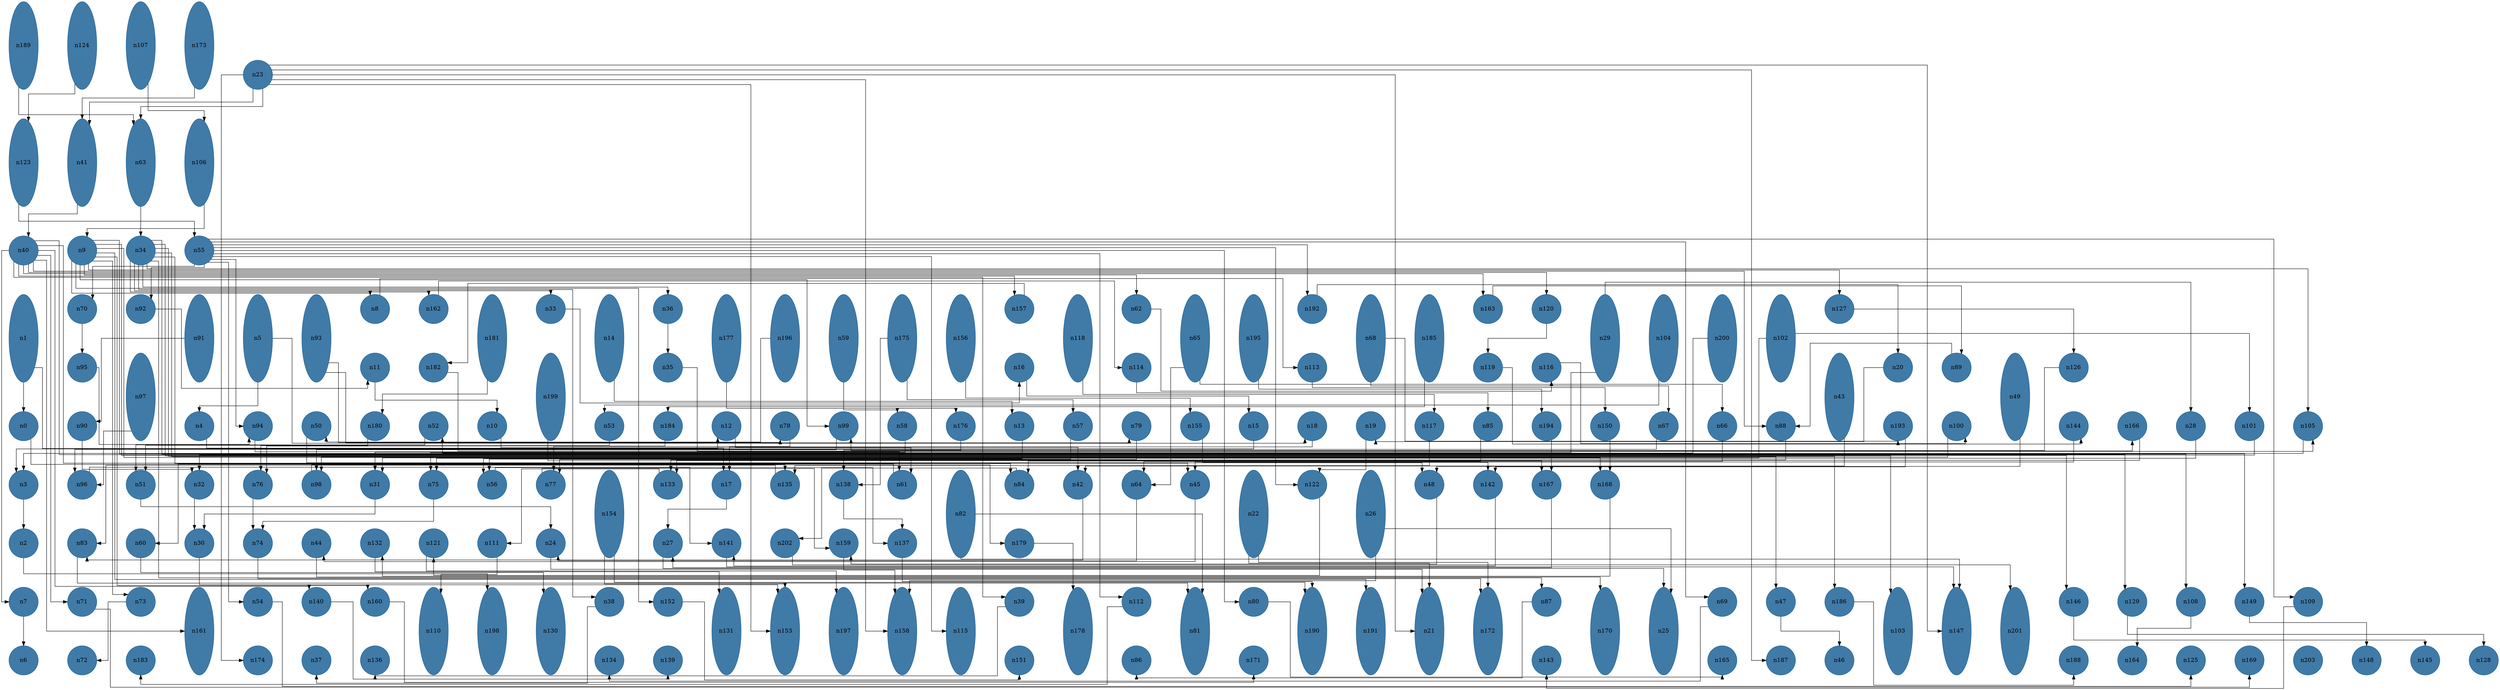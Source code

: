 //do not use DOT to generate pdf use NEATO or FDP
digraph{
layout="neato";
splines="ortho";
n189[shape="ellipse", style="filled", color="#004E8ABF", pos="0,23!", height="3", width="1"];
n189 -> n63;
n124[shape="ellipse", style="filled", color="#004E8ABF", pos="2,23!", height="3", width="1"];
n124 -> n123;
n107[shape="ellipse", style="filled", color="#004E8ABF", pos="4,23!", height="3", width="1"];
n107 -> n106;
n173[shape="ellipse", style="filled", color="#004E8ABF", pos="6,23!", height="3", width="1"];
n173 -> n41;
n23[shape="ellipse", style="filled", color="#004E8ABF", pos="8,22!", height="1", width="1"];
n23 -> n187;
n23 -> n174;
n23 -> n153;
n23 -> n147;
n23 -> n158;
n23 -> n41;
n23 -> n63;
n23 -> n21;
n123[shape="ellipse", style="filled", color="#004E8ABF", pos="0,19!", height="3", width="1"];
n123 -> n55;
n41[shape="ellipse", style="filled", color="#004E8ABF", pos="2,19!", height="3", width="1"];
n41 -> n40;
n63[shape="ellipse", style="filled", color="#004E8ABF", pos="4,19!", height="3", width="1"];
n63 -> n34;
n106[shape="ellipse", style="filled", color="#004E8ABF", pos="6,19!", height="3", width="1"];
n106 -> n9;
n40[shape="ellipse", style="filled", color="#004E8ABF", pos="0,16!", height="1", width="1"];
n40 -> n163;
n40 -> n120;
n40 -> n39;
n40 -> n157;
n40 -> n129;
n40 -> n71;
n40 -> n7;
n40 -> n161;
n40 -> n140;
n40 -> n45;
n40 -> n88;
n9[shape="ellipse", style="filled", color="#004E8ABF", pos="2,16!", height="1", width="1"];
n9 -> n152;
n9 -> n168;
n9 -> n146;
n9 -> n191;
n9 -> n8;
n9 -> n149;
n9 -> n127;
n9 -> n62;
n9 -> n73;
n9 -> n160;
n9 -> n99;
n34[shape="ellipse", style="filled", color="#004E8ABF", pos="4,16!", height="1", width="1"];
n34 -> n36;
n34 -> n47;
n34 -> n38;
n34 -> n186;
n34 -> n103;
n34 -> n108;
n34 -> n105;
n34 -> n84;
n34 -> n87;
n34 -> n162;
n34 -> n33;
n55[shape="ellipse", style="filled", color="#004E8ABF", pos="6,16!", height="1", width="1"];
n55 -> n69;
n55 -> n122;
n55 -> n115;
n55 -> n70;
n55 -> n112;
n55 -> n92;
n55 -> n80;
n55 -> n94;
n55 -> n54;
n55 -> n109;
n55 -> n192;
n1[shape="ellipse", style="filled", color="#004E8ABF", pos="0,13!", height="3", width="1"];
n1 -> n0;
n1 -> n12;
n70[shape="ellipse", style="filled", color="#004E8ABF", pos="2,14!", height="1", width="1"];
n70 -> n95;
n92[shape="ellipse", style="filled", color="#004E8ABF", pos="4,14!", height="1", width="1"];
n92 -> n11;
n91[shape="ellipse", style="filled", color="#004E8ABF", pos="6,13!", height="3", width="1"];
n91 -> n90;
n5[shape="ellipse", style="filled", color="#004E8ABF", pos="8,13!", height="3", width="1"];
n5 -> n18;
n5 -> n4;
n93[shape="ellipse", style="filled", color="#004E8ABF", pos="10,13!", height="3", width="1"];
n93 -> n79;
n93 -> n78;
n8[shape="ellipse", style="filled", color="#004E8ABF", pos="12,14!", height="1", width="1"];
n8 -> n113;
n162[shape="ellipse", style="filled", color="#004E8ABF", pos="14,14!", height="1", width="1"];
n162 -> n114;
n181[shape="ellipse", style="filled", color="#004E8ABF", pos="16,13!", height="3", width="1"];
n181 -> n180;
n33[shape="ellipse", style="filled", color="#004E8ABF", pos="18,14!", height="1", width="1"];
n33 -> n16;
n14[shape="ellipse", style="filled", color="#004E8ABF", pos="20,13!", height="3", width="1"];
n14 -> n13;
n36[shape="ellipse", style="filled", color="#004E8ABF", pos="22,14!", height="1", width="1"];
n36 -> n35;
n177[shape="ellipse", style="filled", color="#004E8ABF", pos="24,13!", height="3", width="1"];
n177 -> n176;
n196[shape="ellipse", style="filled", color="#004E8ABF", pos="26,13!", height="3", width="1"];
n196 -> n50;
n59[shape="ellipse", style="filled", color="#004E8ABF", pos="28,13!", height="3", width="1"];
n59 -> n58;
n175[shape="ellipse", style="filled", color="#004E8ABF", pos="30,13!", height="3", width="1"];
n175 -> n57;
n175 -> n138;
n156[shape="ellipse", style="filled", color="#004E8ABF", pos="32,13!", height="3", width="1"];
n156 -> n155;
n157[shape="ellipse", style="filled", color="#004E8ABF", pos="34,14!", height="1", width="1"];
n157 -> n182;
n118[shape="ellipse", style="filled", color="#004E8ABF", pos="36,13!", height="3", width="1"];
n118 -> n117;
n62[shape="ellipse", style="filled", color="#004E8ABF", pos="38,14!", height="1", width="1"];
n62 -> n116;
n65[shape="ellipse", style="filled", color="#004E8ABF", pos="40,13!", height="3", width="1"];
n65 -> n64;
n65 -> n66;
n195[shape="ellipse", style="filled", color="#004E8ABF", pos="42,13!", height="3", width="1"];
n195 -> n194;
n192[shape="ellipse", style="filled", color="#004E8ABF", pos="44,14!", height="1", width="1"];
n192 -> n20;
n68[shape="ellipse", style="filled", color="#004E8ABF", pos="46,13!", height="3", width="1"];
n68 -> n67;
n68 -> n193;
n185[shape="ellipse", style="filled", color="#004E8ABF", pos="48,13!", height="3", width="1"];
n185 -> n184;
n163[shape="ellipse", style="filled", color="#004E8ABF", pos="50,14!", height="1", width="1"];
n163 -> n89;
n120[shape="ellipse", style="filled", color="#004E8ABF", pos="52,14!", height="1", width="1"];
n120 -> n119;
n29[shape="ellipse", style="filled", color="#004E8ABF", pos="54,13!", height="3", width="1"];
n29 -> n28;
n29 -> n75;
n104[shape="ellipse", style="filled", color="#004E8ABF", pos="56,13!", height="3", width="1"];
n104 -> n53;
n200[shape="ellipse", style="filled", color="#004E8ABF", pos="58,13!", height="3", width="1"];
n200 -> n52;
n102[shape="ellipse", style="filled", color="#004E8ABF", pos="60,13!", height="3", width="1"];
n102 -> n101;
n102 -> n31;
n127[shape="ellipse", style="filled", color="#004E8ABF", pos="62,14!", height="1", width="1"];
n127 -> n126;
n95[shape="ellipse", style="filled", color="#004E8ABF", pos="2,12!", height="1", width="1"];
n95 -> n94;
n97[shape="ellipse", style="filled", color="#004E8ABF", pos="4,11!", height="3", width="1"];
n97 -> n96;
n11[shape="ellipse", style="filled", color="#004E8ABF", pos="12,12!", height="1", width="1"];
n11 -> n10;
n182[shape="ellipse", style="filled", color="#004E8ABF", pos="14,12!", height="1", width="1"];
n182 -> n166;
n199[shape="ellipse", style="filled", color="#004E8ABF", pos="18,11!", height="3", width="1"];
n199 -> n167;
n35[shape="ellipse", style="filled", color="#004E8ABF", pos="22,12!", height="1", width="1"];
n35 -> n105;
n16[shape="ellipse", style="filled", color="#004E8ABF", pos="34,12!", height="1", width="1"];
n16 -> n15;
n114[shape="ellipse", style="filled", color="#004E8ABF", pos="38,12!", height="1", width="1"];
n114 -> n85;
n113[shape="ellipse", style="filled", color="#004E8ABF", pos="44,12!", height="1", width="1"];
n113 -> n150;
n119[shape="ellipse", style="filled", color="#004E8ABF", pos="50,12!", height="1", width="1"];
n119 -> n144;
n116[shape="ellipse", style="filled", color="#004E8ABF", pos="52,12!", height="1", width="1"];
n116 -> n100;
n43[shape="ellipse", style="filled", color="#004E8ABF", pos="62,11!", height="3", width="1"];
n43 -> n42;
n20[shape="ellipse", style="filled", color="#004E8ABF", pos="64,12!", height="1", width="1"];
n20 -> n19;
n89[shape="ellipse", style="filled", color="#004E8ABF", pos="66,12!", height="1", width="1"];
n89 -> n88;
n49[shape="ellipse", style="filled", color="#004E8ABF", pos="68,11!", height="3", width="1"];
n49 -> n48;
n126[shape="ellipse", style="filled", color="#004E8ABF", pos="70,12!", height="1", width="1"];
n126 -> n99;
n0[shape="ellipse", style="filled", color="#004E8ABF", pos="0,10!", height="1", width="1"];
n0 -> n135;
n90[shape="ellipse", style="filled", color="#004E8ABF", pos="2,10!", height="1", width="1"];
n90 -> n32;
n4[shape="ellipse", style="filled", color="#004E8ABF", pos="6,10!", height="1", width="1"];
n4 -> n17;
n94[shape="ellipse", style="filled", color="#004E8ABF", pos="8,10!", height="1", width="1"];
n94 -> n61;
n50[shape="ellipse", style="filled", color="#004E8ABF", pos="10,10!", height="1", width="1"];
n50 -> n48;
n180[shape="ellipse", style="filled", color="#004E8ABF", pos="12,10!", height="1", width="1"];
n180 -> n76;
n52[shape="ellipse", style="filled", color="#004E8ABF", pos="14,10!", height="1", width="1"];
n52 -> n51;
n10[shape="ellipse", style="filled", color="#004E8ABF", pos="16,10!", height="1", width="1"];
n10 -> n61;
n53[shape="ellipse", style="filled", color="#004E8ABF", pos="20,10!", height="1", width="1"];
n53 -> n51;
n184[shape="ellipse", style="filled", color="#004E8ABF", pos="22,10!", height="1", width="1"];
n184 -> n76;
n12[shape="ellipse", style="filled", color="#004E8ABF", pos="24,10!", height="1", width="1"];
n12 -> n42;
n78[shape="ellipse", style="filled", color="#004E8ABF", pos="26,10!", height="1", width="1"];
n78 -> n77;
n99[shape="ellipse", style="filled", color="#004E8ABF", pos="28,10!", height="1", width="1"];
n99 -> n98;
n58[shape="ellipse", style="filled", color="#004E8ABF", pos="30,10!", height="1", width="1"];
n58 -> n31;
n176[shape="ellipse", style="filled", color="#004E8ABF", pos="32,10!", height="1", width="1"];
n176 -> n138;
n13[shape="ellipse", style="filled", color="#004E8ABF", pos="34,10!", height="1", width="1"];
n13 -> n56;
n57[shape="ellipse", style="filled", color="#004E8ABF", pos="36,10!", height="1", width="1"];
n57 -> n56;
n79[shape="ellipse", style="filled", color="#004E8ABF", pos="38,10!", height="1", width="1"];
n79 -> n77;
n155[shape="ellipse", style="filled", color="#004E8ABF", pos="40,10!", height="1", width="1"];
n155 -> n142;
n15[shape="ellipse", style="filled", color="#004E8ABF", pos="42,10!", height="1", width="1"];
n15 -> n3;
n18[shape="ellipse", style="filled", color="#004E8ABF", pos="44,10!", height="1", width="1"];
n18 -> n17;
n19[shape="ellipse", style="filled", color="#004E8ABF", pos="46,10!", height="1", width="1"];
n19 -> n122;
n117[shape="ellipse", style="filled", color="#004E8ABF", pos="48,10!", height="1", width="1"];
n117 -> n135;
n85[shape="ellipse", style="filled", color="#004E8ABF", pos="50,10!", height="1", width="1"];
n85 -> n84;
n194[shape="ellipse", style="filled", color="#004E8ABF", pos="52,10!", height="1", width="1"];
n194 -> n167;
n150[shape="ellipse", style="filled", color="#004E8ABF", pos="54,10!", height="1", width="1"];
n150 -> n168;
n67[shape="ellipse", style="filled", color="#004E8ABF", pos="56,10!", height="1", width="1"];
n67 -> n96;
n66[shape="ellipse", style="filled", color="#004E8ABF", pos="58,10!", height="1", width="1"];
n66 -> n64;
n88[shape="ellipse", style="filled", color="#004E8ABF", pos="60,10!", height="1", width="1"];
n88 -> n133;
n193[shape="ellipse", style="filled", color="#004E8ABF", pos="64,10!", height="1", width="1"];
n193 -> n142;
n100[shape="ellipse", style="filled", color="#004E8ABF", pos="66,10!", height="1", width="1"];
n100 -> n98;
n144[shape="ellipse", style="filled", color="#004E8ABF", pos="70,10!", height="1", width="1"];
n144 -> n45;
n166[shape="ellipse", style="filled", color="#004E8ABF", pos="72,10!", height="1", width="1"];
n166 -> n133;
n28[shape="ellipse", style="filled", color="#004E8ABF", pos="74,10!", height="1", width="1"];
n28 -> n75;
n101[shape="ellipse", style="filled", color="#004E8ABF", pos="76,10!", height="1", width="1"];
n101 -> n32;
n105[shape="ellipse", style="filled", color="#004E8ABF", pos="78,10!", height="1", width="1"];
n105 -> n3;
n3[shape="ellipse", style="filled", color="#004E8ABF", pos="0,8!", height="1", width="1"];
n3 -> n2;
n96[shape="ellipse", style="filled", color="#004E8ABF", pos="2,8!", height="1", width="1"];
n96 -> n141;
n51[shape="ellipse", style="filled", color="#004E8ABF", pos="4,8!", height="1", width="1"];
n51 -> n24;
n32[shape="ellipse", style="filled", color="#004E8ABF", pos="6,8!", height="1", width="1"];
n32 -> n30;
n76[shape="ellipse", style="filled", color="#004E8ABF", pos="8,8!", height="1", width="1"];
n76 -> n74;
n98[shape="ellipse", style="filled", color="#004E8ABF", pos="10,8!", height="1", width="1"];
n98 -> n179;
n31[shape="ellipse", style="filled", color="#004E8ABF", pos="12,8!", height="1", width="1"];
n31 -> n30;
n75[shape="ellipse", style="filled", color="#004E8ABF", pos="14,8!", height="1", width="1"];
n75 -> n74;
n56[shape="ellipse", style="filled", color="#004E8ABF", pos="16,8!", height="1", width="1"];
n56 -> n137;
n77[shape="ellipse", style="filled", color="#004E8ABF", pos="18,8!", height="1", width="1"];
n77 -> n159;
n154[shape="ellipse", style="filled", color="#004E8ABF", pos="20,7!", height="3", width="1"];
n154 -> n153;
n154 -> n190;
n133[shape="ellipse", style="filled", color="#004E8ABF", pos="22,8!", height="1", width="1"];
n133 -> n111;
n17[shape="ellipse", style="filled", color="#004E8ABF", pos="24,8!", height="1", width="1"];
n17 -> n27;
n135[shape="ellipse", style="filled", color="#004E8ABF", pos="26,8!", height="1", width="1"];
n135 -> n83;
n138[shape="ellipse", style="filled", color="#004E8ABF", pos="28,8!", height="1", width="1"];
n138 -> n137;
n61[shape="ellipse", style="filled", color="#004E8ABF", pos="30,8!", height="1", width="1"];
n61 -> n60;
n82[shape="ellipse", style="filled", color="#004E8ABF", pos="32,7!", height="3", width="1"];
n82 -> n147;
n82 -> n81;
n84[shape="ellipse", style="filled", color="#004E8ABF", pos="34,8!", height="1", width="1"];
n84 -> n202;
n42[shape="ellipse", style="filled", color="#004E8ABF", pos="36,8!", height="1", width="1"];
n42 -> n83;
n64[shape="ellipse", style="filled", color="#004E8ABF", pos="38,8!", height="1", width="1"];
n64 -> n24;
n45[shape="ellipse", style="filled", color="#004E8ABF", pos="40,8!", height="1", width="1"];
n45 -> n44;
n22[shape="ellipse", style="filled", color="#004E8ABF", pos="42,7!", height="3", width="1"];
n22 -> n21;
n22 -> n172;
n122[shape="ellipse", style="filled", color="#004E8ABF", pos="44,8!", height="1", width="1"];
n122 -> n121;
n26[shape="ellipse", style="filled", color="#004E8ABF", pos="46,7!", height="3", width="1"];
n26 -> n25;
n26 -> n158;
n48[shape="ellipse", style="filled", color="#004E8ABF", pos="48,8!", height="1", width="1"];
n48 -> n159;
n142[shape="ellipse", style="filled", color="#004E8ABF", pos="50,8!", height="1", width="1"];
n142 -> n141;
n167[shape="ellipse", style="filled", color="#004E8ABF", pos="52,8!", height="1", width="1"];
n167 -> n27;
n168[shape="ellipse", style="filled", color="#004E8ABF", pos="54,8!", height="1", width="1"];
n168 -> n132;
n2[shape="ellipse", style="filled", color="#004E8ABF", pos="0,6!", height="1", width="1"];
n2 -> n198;
n83[shape="ellipse", style="filled", color="#004E8ABF", pos="2,6!", height="1", width="1"];
n83 -> n81;
n60[shape="ellipse", style="filled", color="#004E8ABF", pos="4,6!", height="1", width="1"];
n60 -> n130;
n30[shape="ellipse", style="filled", color="#004E8ABF", pos="6,6!", height="1", width="1"];
n30 -> n153;
n74[shape="ellipse", style="filled", color="#004E8ABF", pos="8,6!", height="1", width="1"];
n74 -> n172;
n44[shape="ellipse", style="filled", color="#004E8ABF", pos="10,6!", height="1", width="1"];
n44 -> n170;
n132[shape="ellipse", style="filled", color="#004E8ABF", pos="12,6!", height="1", width="1"];
n132 -> n131;
n121[shape="ellipse", style="filled", color="#004E8ABF", pos="14,6!", height="1", width="1"];
n121 -> n197;
n111[shape="ellipse", style="filled", color="#004E8ABF", pos="16,6!", height="1", width="1"];
n111 -> n110;
n24[shape="ellipse", style="filled", color="#004E8ABF", pos="18,6!", height="1", width="1"];
n24 -> n21;
n27[shape="ellipse", style="filled", color="#004E8ABF", pos="22,6!", height="1", width="1"];
n27 -> n25;
n141[shape="ellipse", style="filled", color="#004E8ABF", pos="24,6!", height="1", width="1"];
n141 -> n147;
n202[shape="ellipse", style="filled", color="#004E8ABF", pos="26,6!", height="1", width="1"];
n202 -> n201;
n159[shape="ellipse", style="filled", color="#004E8ABF", pos="28,6!", height="1", width="1"];
n159 -> n158;
n137[shape="ellipse", style="filled", color="#004E8ABF", pos="30,6!", height="1", width="1"];
n137 -> n190;
n179[shape="ellipse", style="filled", color="#004E8ABF", pos="34,6!", height="1", width="1"];
n179 -> n178;
n7[shape="ellipse", style="filled", color="#004E8ABF", pos="0,4!", height="1", width="1"];
n7 -> n6;
n71[shape="ellipse", style="filled", color="#004E8ABF", pos="2,4!", height="1", width="1"];
n71 -> n169;
n73[shape="ellipse", style="filled", color="#004E8ABF", pos="4,4!", height="1", width="1"];
n73 -> n72;
n161[shape="ellipse", style="filled", color="#004E8ABF", pos="6,3!", height="3", width="1"];
n54[shape="ellipse", style="filled", color="#004E8ABF", pos="8,4!", height="1", width="1"];
n54 -> n125;
n140[shape="ellipse", style="filled", color="#004E8ABF", pos="10,4!", height="1", width="1"];
n140 -> n139;
n160[shape="ellipse", style="filled", color="#004E8ABF", pos="12,4!", height="1", width="1"];
n160 -> n171;
n110[shape="ellipse", style="filled", color="#004E8ABF", pos="14,3!", height="3", width="1"];
n198[shape="ellipse", style="filled", color="#004E8ABF", pos="16,3!", height="3", width="1"];
n130[shape="ellipse", style="filled", color="#004E8ABF", pos="18,3!", height="3", width="1"];
n38[shape="ellipse", style="filled", color="#004E8ABF", pos="20,4!", height="1", width="1"];
n38 -> n37;
n152[shape="ellipse", style="filled", color="#004E8ABF", pos="22,4!", height="1", width="1"];
n152 -> n151;
n131[shape="ellipse", style="filled", color="#004E8ABF", pos="24,3!", height="3", width="1"];
n153[shape="ellipse", style="filled", color="#004E8ABF", pos="26,3!", height="3", width="1"];
n197[shape="ellipse", style="filled", color="#004E8ABF", pos="28,3!", height="3", width="1"];
n158[shape="ellipse", style="filled", color="#004E8ABF", pos="30,3!", height="3", width="1"];
n115[shape="ellipse", style="filled", color="#004E8ABF", pos="32,3!", height="3", width="1"];
n39[shape="ellipse", style="filled", color="#004E8ABF", pos="34,4!", height="1", width="1"];
n39 -> n136;
n178[shape="ellipse", style="filled", color="#004E8ABF", pos="36,3!", height="3", width="1"];
n112[shape="ellipse", style="filled", color="#004E8ABF", pos="38,4!", height="1", width="1"];
n112 -> n183;
n81[shape="ellipse", style="filled", color="#004E8ABF", pos="40,3!", height="3", width="1"];
n80[shape="ellipse", style="filled", color="#004E8ABF", pos="42,4!", height="1", width="1"];
n80 -> n165;
n190[shape="ellipse", style="filled", color="#004E8ABF", pos="44,3!", height="3", width="1"];
n191[shape="ellipse", style="filled", color="#004E8ABF", pos="46,3!", height="3", width="1"];
n21[shape="ellipse", style="filled", color="#004E8ABF", pos="48,3!", height="3", width="1"];
n172[shape="ellipse", style="filled", color="#004E8ABF", pos="50,3!", height="3", width="1"];
n87[shape="ellipse", style="filled", color="#004E8ABF", pos="52,4!", height="1", width="1"];
n87 -> n86;
n170[shape="ellipse", style="filled", color="#004E8ABF", pos="54,3!", height="3", width="1"];
n25[shape="ellipse", style="filled", color="#004E8ABF", pos="56,3!", height="3", width="1"];
n69[shape="ellipse", style="filled", color="#004E8ABF", pos="58,4!", height="1", width="1"];
n69 -> n134;
n47[shape="ellipse", style="filled", color="#004E8ABF", pos="60,4!", height="1", width="1"];
n47 -> n46;
n186[shape="ellipse", style="filled", color="#004E8ABF", pos="62,4!", height="1", width="1"];
n186 -> n188;
n103[shape="ellipse", style="filled", color="#004E8ABF", pos="64,3!", height="3", width="1"];
n147[shape="ellipse", style="filled", color="#004E8ABF", pos="66,3!", height="3", width="1"];
n201[shape="ellipse", style="filled", color="#004E8ABF", pos="68,3!", height="3", width="1"];
n146[shape="ellipse", style="filled", color="#004E8ABF", pos="70,4!", height="1", width="1"];
n146 -> n145;
n129[shape="ellipse", style="filled", color="#004E8ABF", pos="72,4!", height="1", width="1"];
n129 -> n128;
n108[shape="ellipse", style="filled", color="#004E8ABF", pos="74,4!", height="1", width="1"];
n108 -> n164;
n149[shape="ellipse", style="filled", color="#004E8ABF", pos="76,4!", height="1", width="1"];
n149 -> n148;
n109[shape="ellipse", style="filled", color="#004E8ABF", pos="78,4!", height="1", width="1"];
n109 -> n143;
n6[shape="ellipse", style="filled", color="#004E8ABF", pos="0,2!", height="1", width="1"];
n72[shape="ellipse", style="filled", color="#004E8ABF", pos="2,2!", height="1", width="1"];
n183[shape="ellipse", style="filled", color="#004E8ABF", pos="4,2!", height="1", width="1"];
n174[shape="ellipse", style="filled", color="#004E8ABF", pos="8,2!", height="1", width="1"];
n37[shape="ellipse", style="filled", color="#004E8ABF", pos="10,2!", height="1", width="1"];
n136[shape="ellipse", style="filled", color="#004E8ABF", pos="12,2!", height="1", width="1"];
n134[shape="ellipse", style="filled", color="#004E8ABF", pos="20,2!", height="1", width="1"];
n139[shape="ellipse", style="filled", color="#004E8ABF", pos="22,2!", height="1", width="1"];
n151[shape="ellipse", style="filled", color="#004E8ABF", pos="34,2!", height="1", width="1"];
n86[shape="ellipse", style="filled", color="#004E8ABF", pos="38,2!", height="1", width="1"];
n171[shape="ellipse", style="filled", color="#004E8ABF", pos="42,2!", height="1", width="1"];
n143[shape="ellipse", style="filled", color="#004E8ABF", pos="52,2!", height="1", width="1"];
n165[shape="ellipse", style="filled", color="#004E8ABF", pos="58,2!", height="1", width="1"];
n187[shape="ellipse", style="filled", color="#004E8ABF", pos="60,2!", height="1", width="1"];
n46[shape="ellipse", style="filled", color="#004E8ABF", pos="62,2!", height="1", width="1"];
n188[shape="ellipse", style="filled", color="#004E8ABF", pos="70,2!", height="1", width="1"];
n164[shape="ellipse", style="filled", color="#004E8ABF", pos="72,2!", height="1", width="1"];
n125[shape="ellipse", style="filled", color="#004E8ABF", pos="74,2!", height="1", width="1"];
n169[shape="ellipse", style="filled", color="#004E8ABF", pos="76,2!", height="1", width="1"];
n203[shape="ellipse", style="filled", color="#004E8ABF", pos="78,2!", height="1", width="1"];
n148[shape="ellipse", style="filled", color="#004E8ABF", pos="80,2!", height="1", width="1"];
n145[shape="ellipse", style="filled", color="#004E8ABF", pos="82,2!", height="1", width="1"];
n128[shape="ellipse", style="filled", color="#004E8ABF", pos="84,2!", height="1", width="1"];
}